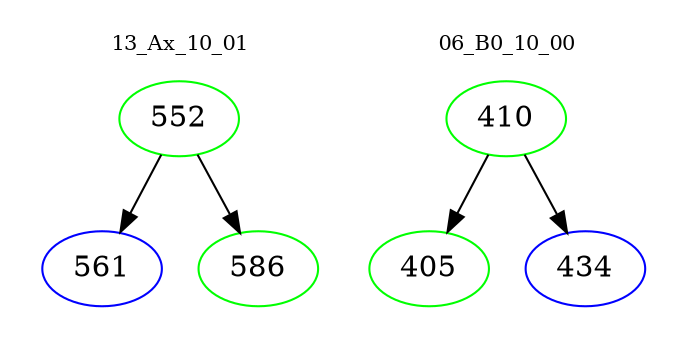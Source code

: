 digraph{
subgraph cluster_0 {
color = white
label = "13_Ax_10_01";
fontsize=10;
T0_552 [label="552", color="green"]
T0_552 -> T0_561 [color="black"]
T0_561 [label="561", color="blue"]
T0_552 -> T0_586 [color="black"]
T0_586 [label="586", color="green"]
}
subgraph cluster_1 {
color = white
label = "06_B0_10_00";
fontsize=10;
T1_410 [label="410", color="green"]
T1_410 -> T1_405 [color="black"]
T1_405 [label="405", color="green"]
T1_410 -> T1_434 [color="black"]
T1_434 [label="434", color="blue"]
}
}
